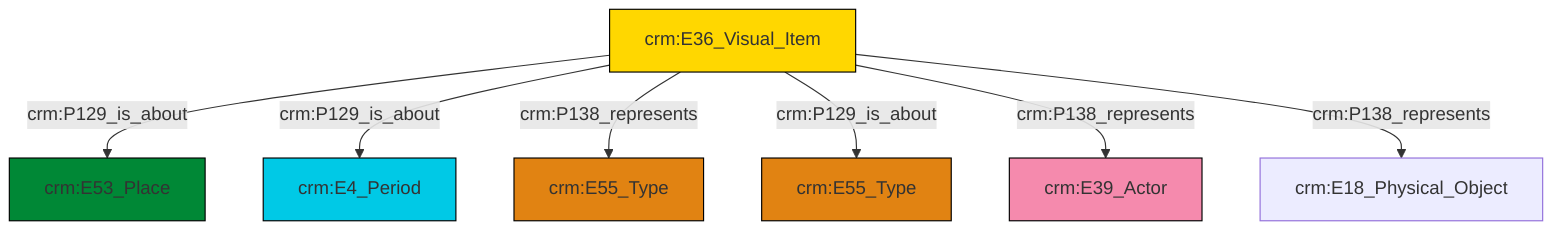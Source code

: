 graph TD
classDef Literal fill:#f2f2f2,stroke:#000000;
classDef CRM_Entity fill:#FFFFFF,stroke:#000000;
classDef Temporal_Entity fill:#00C9E6, stroke:#000000;
classDef Type fill:#E18312, stroke:#000000;
classDef Time-Span fill:#2C9C91, stroke:#000000;
classDef Appellation fill:#FFEB7F, stroke:#000000;
classDef Place fill:#008836, stroke:#000000;
classDef Persistent_Item fill:#B266B2, stroke:#000000;
classDef Conceptual_Object fill:#FFD700, stroke:#000000;
classDef Physical_Thing fill:#D2B48C, stroke:#000000;
classDef Actor fill:#f58aad, stroke:#000000;
classDef PC_Classes fill:#4ce600, stroke:#000000;
classDef Multi fill:#cccccc,stroke:#000000;

4["crm:E36_Visual_Item"]:::Conceptual_Object -->|crm:P129_is_about| 5["crm:E53_Place"]:::Place
4["crm:E36_Visual_Item"]:::Conceptual_Object -->|crm:P129_is_about| 2["crm:E4_Period"]:::Temporal_Entity
4["crm:E36_Visual_Item"]:::Conceptual_Object -->|crm:P138_represents| 8["crm:E55_Type"]:::Type
4["crm:E36_Visual_Item"]:::Conceptual_Object -->|crm:P129_is_about| 0["crm:E55_Type"]:::Type
4["crm:E36_Visual_Item"]:::Conceptual_Object -->|crm:P138_represents| 10["crm:E39_Actor"]:::Actor
4["crm:E36_Visual_Item"]:::Conceptual_Object -->|crm:P138_represents| 6["crm:E18_Physical_Object"]:::Default